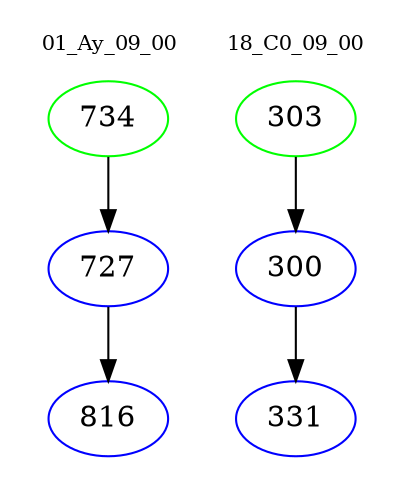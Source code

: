 digraph{
subgraph cluster_0 {
color = white
label = "01_Ay_09_00";
fontsize=10;
T0_734 [label="734", color="green"]
T0_734 -> T0_727 [color="black"]
T0_727 [label="727", color="blue"]
T0_727 -> T0_816 [color="black"]
T0_816 [label="816", color="blue"]
}
subgraph cluster_1 {
color = white
label = "18_C0_09_00";
fontsize=10;
T1_303 [label="303", color="green"]
T1_303 -> T1_300 [color="black"]
T1_300 [label="300", color="blue"]
T1_300 -> T1_331 [color="black"]
T1_331 [label="331", color="blue"]
}
}
